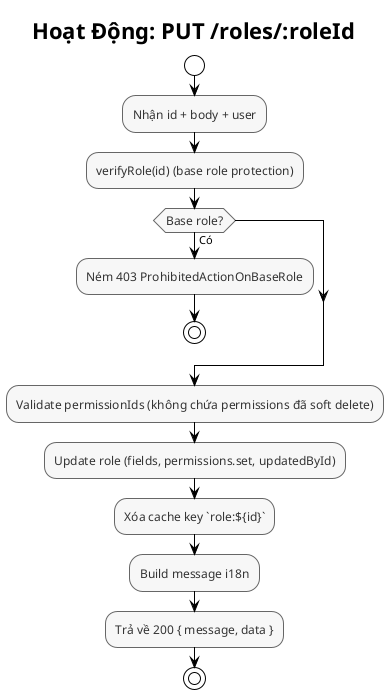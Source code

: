 @startuml Role - Update Activity
!theme plain
skinparam backgroundColor #FFFFFF
skinparam activityFontSize 12
skinparam activityFontColor #333333
skinparam activityBorderColor #666666
skinparam activityBackgroundColor #F7F7F7

title Hoạt Động: PUT /roles/:roleId

start
:Nhận id + body + user;
:verifyRole(id) (base role protection);
if (Base role?) then (Có)
  :Ném 403 ProhibitedActionOnBaseRole;
  stop
endif
:Validate permissionIds (không chứa permissions đã soft delete);
:Update role (fields, permissions.set, updatedById);
:Xóa cache key `role:${id}`;
:Build message i18n;
:Trả về 200 { message, data };
stop

@enduml


